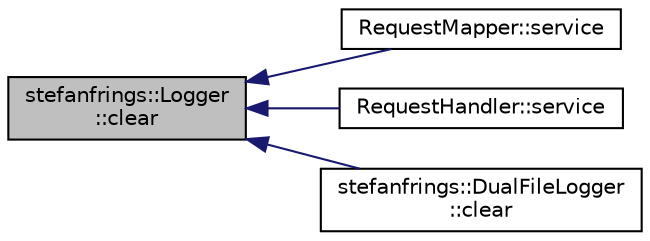 digraph "stefanfrings::Logger::clear"
{
  edge [fontname="Helvetica",fontsize="10",labelfontname="Helvetica",labelfontsize="10"];
  node [fontname="Helvetica",fontsize="10",shape=record];
  rankdir="LR";
  Node7 [label="stefanfrings::Logger\l::clear",height=0.2,width=0.4,color="black", fillcolor="grey75", style="filled", fontcolor="black"];
  Node7 -> Node8 [dir="back",color="midnightblue",fontsize="10",style="solid",fontname="Helvetica"];
  Node8 [label="RequestMapper::service",height=0.2,width=0.4,color="black", fillcolor="white", style="filled",URL="$class_request_mapper.html#a5faa3e99e8599b260d2c9ec1479b6419"];
  Node7 -> Node9 [dir="back",color="midnightblue",fontsize="10",style="solid",fontname="Helvetica"];
  Node9 [label="RequestHandler::service",height=0.2,width=0.4,color="black", fillcolor="white", style="filled",URL="$class_request_handler.html#a46dbcda155cd987e45d55b2941dbfd71"];
  Node7 -> Node10 [dir="back",color="midnightblue",fontsize="10",style="solid",fontname="Helvetica"];
  Node10 [label="stefanfrings::DualFileLogger\l::clear",height=0.2,width=0.4,color="black", fillcolor="white", style="filled",URL="$classstefanfrings_1_1_dual_file_logger.html#a4af0d2c35121b1f40dbd08b053a53ddf"];
}
